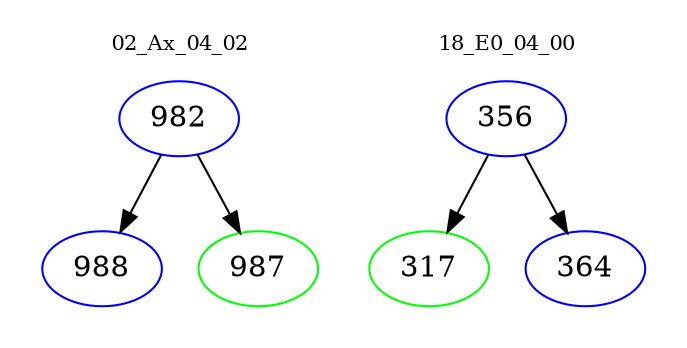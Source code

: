 digraph{
subgraph cluster_0 {
color = white
label = "02_Ax_04_02";
fontsize=10;
T0_982 [label="982", color="blue"]
T0_982 -> T0_988 [color="black"]
T0_988 [label="988", color="blue"]
T0_982 -> T0_987 [color="black"]
T0_987 [label="987", color="green"]
}
subgraph cluster_1 {
color = white
label = "18_E0_04_00";
fontsize=10;
T1_356 [label="356", color="blue"]
T1_356 -> T1_317 [color="black"]
T1_317 [label="317", color="green"]
T1_356 -> T1_364 [color="black"]
T1_364 [label="364", color="blue"]
}
}
